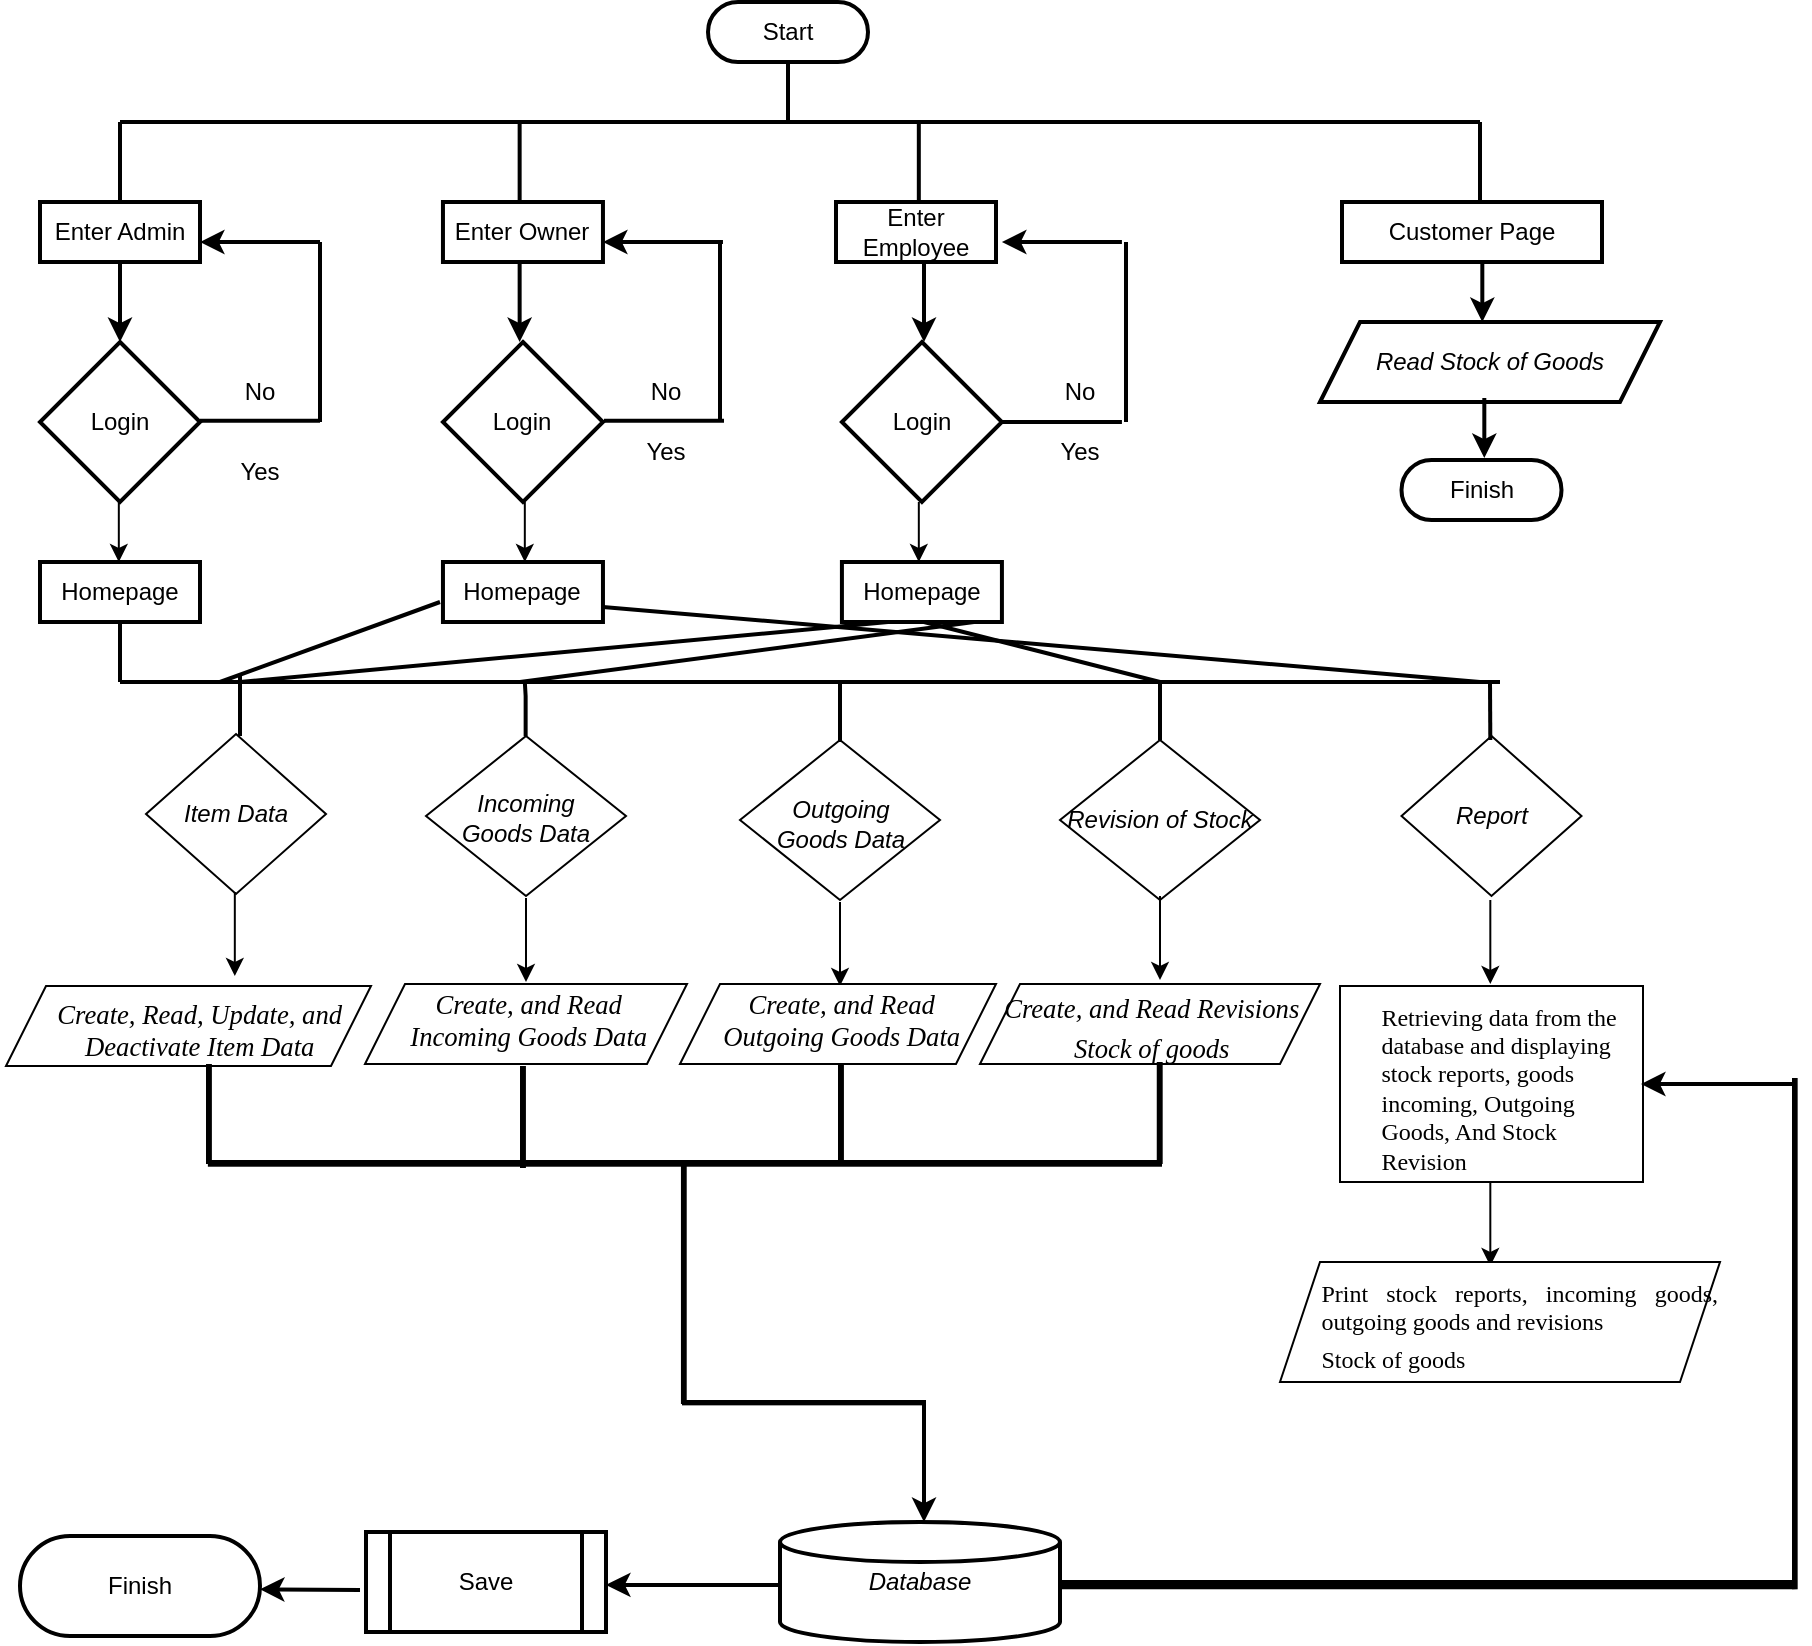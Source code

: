 <mxfile version="26.0.3">
  <diagram id="C5RBs43oDa-KdzZeNtuy" name="Page-1">
    <mxGraphModel dx="1235" dy="655" grid="1" gridSize="10" guides="1" tooltips="1" connect="1" arrows="1" fold="1" page="1" pageScale="1" pageWidth="1169" pageHeight="1654" math="0" shadow="0">
      <root>
        <mxCell id="WIyWlLk6GJQsqaUBKTNV-0" />
        <mxCell id="WIyWlLk6GJQsqaUBKTNV-1" parent="WIyWlLk6GJQsqaUBKTNV-0" />
        <mxCell id="stSDib7InupkDtN8gmfC-0" value="Start" style="html=1;dashed=0;whiteSpace=wrap;shape=mxgraph.dfd.start;strokeWidth=2;" parent="WIyWlLk6GJQsqaUBKTNV-1" vertex="1">
          <mxGeometry x="374" y="60" width="80" height="30" as="geometry" />
        </mxCell>
        <mxCell id="stSDib7InupkDtN8gmfC-4" value="" style="endArrow=none;html=1;rounded=0;strokeWidth=2;" parent="WIyWlLk6GJQsqaUBKTNV-1" edge="1">
          <mxGeometry width="50" height="50" relative="1" as="geometry">
            <mxPoint x="414" y="120" as="sourcePoint" />
            <mxPoint x="414" y="90" as="targetPoint" />
          </mxGeometry>
        </mxCell>
        <mxCell id="stSDib7InupkDtN8gmfC-6" value="" style="endArrow=none;html=1;rounded=0;strokeWidth=2;" parent="WIyWlLk6GJQsqaUBKTNV-1" edge="1">
          <mxGeometry width="50" height="50" relative="1" as="geometry">
            <mxPoint x="80" y="120" as="sourcePoint" />
            <mxPoint x="760" y="120" as="targetPoint" />
          </mxGeometry>
        </mxCell>
        <mxCell id="stSDib7InupkDtN8gmfC-7" value="" style="endArrow=none;html=1;rounded=0;strokeWidth=2;" parent="WIyWlLk6GJQsqaUBKTNV-1" edge="1">
          <mxGeometry width="50" height="50" relative="1" as="geometry">
            <mxPoint x="80" y="160" as="sourcePoint" />
            <mxPoint x="80" y="120" as="targetPoint" />
          </mxGeometry>
        </mxCell>
        <mxCell id="stSDib7InupkDtN8gmfC-9" value="Enter Admin" style="rounded=0;whiteSpace=wrap;html=1;strokeWidth=2;" parent="WIyWlLk6GJQsqaUBKTNV-1" vertex="1">
          <mxGeometry x="40" y="160" width="80" height="30" as="geometry" />
        </mxCell>
        <mxCell id="stSDib7InupkDtN8gmfC-10" value="" style="endArrow=classic;html=1;rounded=0;exitX=0.5;exitY=1;exitDx=0;exitDy=0;strokeWidth=2;" parent="WIyWlLk6GJQsqaUBKTNV-1" source="stSDib7InupkDtN8gmfC-9" edge="1">
          <mxGeometry width="50" height="50" relative="1" as="geometry">
            <mxPoint x="80" y="200" as="sourcePoint" />
            <mxPoint x="80" y="230" as="targetPoint" />
          </mxGeometry>
        </mxCell>
        <mxCell id="stSDib7InupkDtN8gmfC-11" value="Login" style="rhombus;whiteSpace=wrap;html=1;strokeWidth=2;" parent="WIyWlLk6GJQsqaUBKTNV-1" vertex="1">
          <mxGeometry x="40" y="230" width="80" height="80" as="geometry" />
        </mxCell>
        <mxCell id="stSDib7InupkDtN8gmfC-13" value="" style="endArrow=none;html=1;rounded=0;strokeWidth=2;" parent="WIyWlLk6GJQsqaUBKTNV-1" edge="1">
          <mxGeometry width="50" height="50" relative="1" as="geometry">
            <mxPoint x="120" y="269.41" as="sourcePoint" />
            <mxPoint x="180" y="269.41" as="targetPoint" />
          </mxGeometry>
        </mxCell>
        <mxCell id="stSDib7InupkDtN8gmfC-14" value="" style="endArrow=none;html=1;rounded=0;strokeWidth=2;" parent="WIyWlLk6GJQsqaUBKTNV-1" edge="1">
          <mxGeometry width="50" height="50" relative="1" as="geometry">
            <mxPoint x="180" y="270" as="sourcePoint" />
            <mxPoint x="180" y="180" as="targetPoint" />
          </mxGeometry>
        </mxCell>
        <mxCell id="stSDib7InupkDtN8gmfC-17" value="" style="endArrow=classic;html=1;rounded=0;strokeWidth=2;" parent="WIyWlLk6GJQsqaUBKTNV-1" edge="1">
          <mxGeometry width="50" height="50" relative="1" as="geometry">
            <mxPoint x="180" y="180" as="sourcePoint" />
            <mxPoint x="120" y="180" as="targetPoint" />
          </mxGeometry>
        </mxCell>
        <mxCell id="stSDib7InupkDtN8gmfC-18" value="No" style="text;html=1;align=center;verticalAlign=middle;whiteSpace=wrap;rounded=0;" parent="WIyWlLk6GJQsqaUBKTNV-1" vertex="1">
          <mxGeometry x="120" y="240" width="60" height="30" as="geometry" />
        </mxCell>
        <mxCell id="stSDib7InupkDtN8gmfC-19" value="" style="endArrow=classic;html=1;rounded=0;" parent="WIyWlLk6GJQsqaUBKTNV-1" edge="1">
          <mxGeometry width="50" height="50" relative="1" as="geometry">
            <mxPoint x="79.41" y="310" as="sourcePoint" />
            <mxPoint x="79.41" y="340" as="targetPoint" />
          </mxGeometry>
        </mxCell>
        <mxCell id="stSDib7InupkDtN8gmfC-20" value="Homepage" style="rounded=0;whiteSpace=wrap;html=1;strokeWidth=2;" parent="WIyWlLk6GJQsqaUBKTNV-1" vertex="1">
          <mxGeometry x="40" y="340" width="80" height="30" as="geometry" />
        </mxCell>
        <mxCell id="stSDib7InupkDtN8gmfC-26" value="&lt;i&gt;Item Data&lt;/i&gt;" style="rhombus;whiteSpace=wrap;html=1;" parent="WIyWlLk6GJQsqaUBKTNV-1" vertex="1">
          <mxGeometry x="93" y="426" width="90" height="80" as="geometry" />
        </mxCell>
        <mxCell id="stSDib7InupkDtN8gmfC-27" value="" style="rhombus;whiteSpace=wrap;html=1;" parent="WIyWlLk6GJQsqaUBKTNV-1" vertex="1">
          <mxGeometry x="233" y="427" width="100" height="80" as="geometry" />
        </mxCell>
        <mxCell id="stSDib7InupkDtN8gmfC-28" value="" style="rhombus;whiteSpace=wrap;html=1;" parent="WIyWlLk6GJQsqaUBKTNV-1" vertex="1">
          <mxGeometry x="390" y="429" width="100" height="80" as="geometry" />
        </mxCell>
        <mxCell id="stSDib7InupkDtN8gmfC-29" value="&lt;i&gt;Revision of Stock&lt;/i&gt;" style="rhombus;whiteSpace=wrap;html=1;" parent="WIyWlLk6GJQsqaUBKTNV-1" vertex="1">
          <mxGeometry x="550" y="429" width="100" height="80" as="geometry" />
        </mxCell>
        <mxCell id="stSDib7InupkDtN8gmfC-31" value="&lt;i&gt;Report&lt;/i&gt;" style="rhombus;whiteSpace=wrap;html=1;" parent="WIyWlLk6GJQsqaUBKTNV-1" vertex="1">
          <mxGeometry x="720.75" y="427" width="90" height="80" as="geometry" />
        </mxCell>
        <mxCell id="stSDib7InupkDtN8gmfC-32" value="" style="endArrow=none;html=1;rounded=0;strokeWidth=2;" parent="WIyWlLk6GJQsqaUBKTNV-1" edge="1">
          <mxGeometry width="50" height="50" relative="1" as="geometry">
            <mxPoint x="80" y="400" as="sourcePoint" />
            <mxPoint x="770" y="400" as="targetPoint" />
          </mxGeometry>
        </mxCell>
        <mxCell id="stSDib7InupkDtN8gmfC-34" value="" style="endArrow=none;html=1;rounded=0;strokeWidth=2;" parent="WIyWlLk6GJQsqaUBKTNV-1" edge="1">
          <mxGeometry width="50" height="50" relative="1" as="geometry">
            <mxPoint x="140" y="427" as="sourcePoint" />
            <mxPoint x="140" y="397" as="targetPoint" />
          </mxGeometry>
        </mxCell>
        <mxCell id="stSDib7InupkDtN8gmfC-36" value="" style="endArrow=none;html=1;rounded=0;strokeWidth=2;" parent="WIyWlLk6GJQsqaUBKTNV-1" edge="1">
          <mxGeometry width="50" height="50" relative="1" as="geometry">
            <mxPoint x="282.82" y="427" as="sourcePoint" />
            <mxPoint x="282.41" y="400" as="targetPoint" />
            <Array as="points">
              <mxPoint x="282.82" y="407" />
            </Array>
          </mxGeometry>
        </mxCell>
        <mxCell id="stSDib7InupkDtN8gmfC-37" value="" style="endArrow=none;html=1;rounded=0;strokeWidth=2;" parent="WIyWlLk6GJQsqaUBKTNV-1" edge="1">
          <mxGeometry width="50" height="50" relative="1" as="geometry">
            <mxPoint x="600" y="429" as="sourcePoint" />
            <mxPoint x="600" y="399" as="targetPoint" />
          </mxGeometry>
        </mxCell>
        <mxCell id="stSDib7InupkDtN8gmfC-38" value="" style="endArrow=none;html=1;rounded=0;strokeWidth=2;" parent="WIyWlLk6GJQsqaUBKTNV-1" edge="1">
          <mxGeometry width="50" height="50" relative="1" as="geometry">
            <mxPoint x="440" y="430" as="sourcePoint" />
            <mxPoint x="440" y="400" as="targetPoint" />
          </mxGeometry>
        </mxCell>
        <mxCell id="stSDib7InupkDtN8gmfC-41" value="" style="endArrow=none;html=1;rounded=0;strokeWidth=2;" parent="WIyWlLk6GJQsqaUBKTNV-1" edge="1">
          <mxGeometry width="50" height="50" relative="1" as="geometry">
            <mxPoint x="80" y="400" as="sourcePoint" />
            <mxPoint x="80" y="370" as="targetPoint" />
          </mxGeometry>
        </mxCell>
        <mxCell id="stSDib7InupkDtN8gmfC-42" value="&lt;i&gt;Outgoing Goods Data&lt;/i&gt;" style="text;html=1;align=center;verticalAlign=middle;whiteSpace=wrap;rounded=0;" parent="WIyWlLk6GJQsqaUBKTNV-1" vertex="1">
          <mxGeometry x="397" y="456" width="87" height="30" as="geometry" />
        </mxCell>
        <mxCell id="stSDib7InupkDtN8gmfC-43" value="&lt;i&gt;Incoming Goods Data&lt;/i&gt;" style="text;html=1;align=center;verticalAlign=middle;whiteSpace=wrap;rounded=0;" parent="WIyWlLk6GJQsqaUBKTNV-1" vertex="1">
          <mxGeometry x="243" y="453" width="80" height="30" as="geometry" />
        </mxCell>
        <mxCell id="stSDib7InupkDtN8gmfC-44" value="" style="endArrow=classic;html=1;rounded=0;" parent="WIyWlLk6GJQsqaUBKTNV-1" edge="1">
          <mxGeometry width="50" height="50" relative="1" as="geometry">
            <mxPoint x="137.41" y="505" as="sourcePoint" />
            <mxPoint x="137.41" y="547" as="targetPoint" />
          </mxGeometry>
        </mxCell>
        <mxCell id="stSDib7InupkDtN8gmfC-45" value="" style="shape=parallelogram;perimeter=parallelogramPerimeter;whiteSpace=wrap;html=1;fixedSize=1;" parent="WIyWlLk6GJQsqaUBKTNV-1" vertex="1">
          <mxGeometry x="23" y="552" width="182.5" height="40" as="geometry" />
        </mxCell>
        <mxCell id="stSDib7InupkDtN8gmfC-46" value="&lt;p style=&quot;margin-top:3.55pt;margin-right:0cm;margin-bottom:&lt;br/&gt;0cm;margin-left:14.8pt;margin-bottom:.0001pt&quot; class=&quot;MsoNormal&quot;&gt;&lt;font face=&quot;Times New Roman, serif&quot;&gt;&lt;span style=&quot;font-size: 13.333px;&quot;&gt;&lt;i&gt;Create, Read, Update, and Deactivate Item Data&lt;/i&gt;&lt;/span&gt;&lt;/font&gt;&lt;/p&gt;" style="text;html=1;align=center;verticalAlign=middle;whiteSpace=wrap;rounded=0;" parent="WIyWlLk6GJQsqaUBKTNV-1" vertex="1">
          <mxGeometry x="20" y="547" width="180" height="50" as="geometry" />
        </mxCell>
        <mxCell id="stSDib7InupkDtN8gmfC-47" value="" style="endArrow=classic;html=1;rounded=0;" parent="WIyWlLk6GJQsqaUBKTNV-1" edge="1">
          <mxGeometry width="50" height="50" relative="1" as="geometry">
            <mxPoint x="283" y="508" as="sourcePoint" />
            <mxPoint x="283" y="550" as="targetPoint" />
          </mxGeometry>
        </mxCell>
        <mxCell id="stSDib7InupkDtN8gmfC-48" value="" style="shape=parallelogram;perimeter=parallelogramPerimeter;whiteSpace=wrap;html=1;fixedSize=1;" parent="WIyWlLk6GJQsqaUBKTNV-1" vertex="1">
          <mxGeometry x="202.5" y="551" width="161" height="40" as="geometry" />
        </mxCell>
        <mxCell id="stSDib7InupkDtN8gmfC-49" value="&lt;p style=&quot;margin-top:3.55pt;margin-right:0cm;margin-bottom:&lt;br/&gt;0cm;margin-left:14.8pt;margin-bottom:.0001pt&quot; class=&quot;MsoNormal&quot;&gt;&lt;font face=&quot;Times New Roman, serif&quot;&gt;&lt;span style=&quot;font-size: 13.333px;&quot;&gt;&lt;i&gt;Create, and Read Incoming Goods Data&lt;/i&gt;&lt;/span&gt;&lt;/font&gt;&lt;/p&gt;" style="text;html=1;align=center;verticalAlign=middle;whiteSpace=wrap;rounded=0;" parent="WIyWlLk6GJQsqaUBKTNV-1" vertex="1">
          <mxGeometry x="200" y="547" width="149" height="40" as="geometry" />
        </mxCell>
        <mxCell id="stSDib7InupkDtN8gmfC-51" value="" style="endArrow=classic;html=1;rounded=0;" parent="WIyWlLk6GJQsqaUBKTNV-1" edge="1">
          <mxGeometry width="50" height="50" relative="1" as="geometry">
            <mxPoint x="440.0" y="510" as="sourcePoint" />
            <mxPoint x="440.0" y="552" as="targetPoint" />
          </mxGeometry>
        </mxCell>
        <mxCell id="stSDib7InupkDtN8gmfC-52" value="" style="shape=parallelogram;perimeter=parallelogramPerimeter;whiteSpace=wrap;html=1;fixedSize=1;" parent="WIyWlLk6GJQsqaUBKTNV-1" vertex="1">
          <mxGeometry x="510" y="551" width="170" height="40" as="geometry" />
        </mxCell>
        <mxCell id="stSDib7InupkDtN8gmfC-55" value="" style="shape=parallelogram;perimeter=parallelogramPerimeter;whiteSpace=wrap;html=1;fixedSize=1;" parent="WIyWlLk6GJQsqaUBKTNV-1" vertex="1">
          <mxGeometry x="360" y="551" width="158" height="40" as="geometry" />
        </mxCell>
        <mxCell id="stSDib7InupkDtN8gmfC-56" value="&lt;p style=&quot;margin-top:3.55pt;margin-right:0cm;margin-bottom:&lt;br/&gt;0cm;margin-left:14.8pt;margin-bottom:.0001pt&quot; class=&quot;MsoNormal&quot;&gt;&lt;font face=&quot;Times New Roman, serif&quot;&gt;&lt;span style=&quot;font-size: 13.333px;&quot;&gt;&lt;i&gt;Create, and Read Revisions&lt;/i&gt;&lt;/span&gt;&lt;/font&gt;&lt;/p&gt;&lt;p style=&quot;margin-top:3.55pt;margin-right:0cm;margin-bottom:&lt;br/&gt;0cm;margin-left:14.8pt;margin-bottom:.0001pt&quot; class=&quot;MsoNormal&quot;&gt;&lt;font face=&quot;Times New Roman, serif&quot;&gt;&lt;span style=&quot;font-size: 13.333px;&quot;&gt;&lt;i&gt;Stock of goods&lt;/i&gt;&lt;/span&gt;&lt;/font&gt;&lt;/p&gt;" style="text;html=1;align=center;verticalAlign=middle;whiteSpace=wrap;rounded=0;" parent="WIyWlLk6GJQsqaUBKTNV-1" vertex="1">
          <mxGeometry x="490" y="551" width="191.5" height="40" as="geometry" />
        </mxCell>
        <mxCell id="stSDib7InupkDtN8gmfC-57" value="" style="endArrow=classic;html=1;rounded=0;" parent="WIyWlLk6GJQsqaUBKTNV-1" edge="1">
          <mxGeometry width="50" height="50" relative="1" as="geometry">
            <mxPoint x="765.16" y="509" as="sourcePoint" />
            <mxPoint x="765.16" y="551" as="targetPoint" />
          </mxGeometry>
        </mxCell>
        <mxCell id="stSDib7InupkDtN8gmfC-58" value="&lt;i&gt;Database&lt;/i&gt;" style="strokeWidth=2;html=1;shape=mxgraph.flowchart.database;whiteSpace=wrap;" parent="WIyWlLk6GJQsqaUBKTNV-1" vertex="1">
          <mxGeometry x="410" y="820" width="140" height="60" as="geometry" />
        </mxCell>
        <mxCell id="stSDib7InupkDtN8gmfC-60" value="&lt;p style=&quot;margin-top:3.55pt;margin-right:0cm;margin-bottom:&lt;br/&gt;0cm;margin-left:14.8pt;margin-bottom:.0001pt&quot; class=&quot;MsoNormal&quot;&gt;&lt;font face=&quot;Times New Roman, serif&quot;&gt;&lt;span style=&quot;font-size: 13.333px;&quot;&gt;&lt;i&gt;Create, and Read Outgoing Goods Data&lt;/i&gt;&lt;/span&gt;&lt;/font&gt;&lt;/p&gt;" style="text;html=1;align=center;verticalAlign=middle;whiteSpace=wrap;rounded=0;" parent="WIyWlLk6GJQsqaUBKTNV-1" vertex="1">
          <mxGeometry x="360" y="547" width="141.5" height="40" as="geometry" />
        </mxCell>
        <mxCell id="stSDib7InupkDtN8gmfC-61" value="" style="endArrow=classic;html=1;rounded=0;" parent="WIyWlLk6GJQsqaUBKTNV-1" edge="1">
          <mxGeometry width="50" height="50" relative="1" as="geometry">
            <mxPoint x="600" y="507" as="sourcePoint" />
            <mxPoint x="600" y="549" as="targetPoint" />
          </mxGeometry>
        </mxCell>
        <mxCell id="stSDib7InupkDtN8gmfC-62" value="" style="endArrow=none;html=1;rounded=0;strokeWidth=2;" parent="WIyWlLk6GJQsqaUBKTNV-1" edge="1">
          <mxGeometry width="50" height="50" relative="1" as="geometry">
            <mxPoint x="765.16" y="429" as="sourcePoint" />
            <mxPoint x="765" y="400" as="targetPoint" />
          </mxGeometry>
        </mxCell>
        <mxCell id="stSDib7InupkDtN8gmfC-65" value="&lt;p style=&quot;text-align: left; margin: 3.55pt 0cm 0.0pt 14.8pt;&quot; class=&quot;MsoNormal&quot;&gt;&lt;font face=&quot;Times New Roman, serif&quot;&gt;Retrieving data from the database and displaying stock reports, goods i&lt;/font&gt;&lt;span style=&quot;font-family: &amp;quot;Times New Roman&amp;quot;, serif; background-color: transparent; color: light-dark(rgb(0, 0, 0), rgb(255, 255, 255));&quot;&gt;ncoming, Outgoing Goods, And Stock Revision&lt;/span&gt;&lt;/p&gt;" style="rounded=0;whiteSpace=wrap;html=1;" parent="WIyWlLk6GJQsqaUBKTNV-1" vertex="1">
          <mxGeometry x="690" y="552" width="151.5" height="98" as="geometry" />
        </mxCell>
        <mxCell id="stSDib7InupkDtN8gmfC-67" value="" style="endArrow=classic;html=1;rounded=0;" parent="WIyWlLk6GJQsqaUBKTNV-1" edge="1">
          <mxGeometry width="50" height="50" relative="1" as="geometry">
            <mxPoint x="765.16" y="650" as="sourcePoint" />
            <mxPoint x="765.16" y="692" as="targetPoint" />
          </mxGeometry>
        </mxCell>
        <mxCell id="stSDib7InupkDtN8gmfC-68" value="&lt;p style=&quot;text-align: justify; margin: 3.55pt 0cm 0.0pt 14.8pt;&quot; class=&quot;MsoNormal&quot;&gt;&lt;font face=&quot;Times New Roman, serif&quot;&gt;Print stock reports, incoming goods, outgoing goods and revisions&lt;/font&gt;&lt;/p&gt;&lt;p style=&quot;text-align: justify; margin: 3.55pt 0cm 0.0pt 14.8pt;&quot; class=&quot;MsoNormal&quot;&gt;&lt;font face=&quot;Times New Roman, serif&quot;&gt;Stock of goods&lt;/font&gt;&lt;/p&gt;" style="shape=parallelogram;perimeter=parallelogramPerimeter;whiteSpace=wrap;html=1;fixedSize=1;" parent="WIyWlLk6GJQsqaUBKTNV-1" vertex="1">
          <mxGeometry x="660" y="690" width="220" height="60" as="geometry" />
        </mxCell>
        <mxCell id="stSDib7InupkDtN8gmfC-69" value="" style="shape=image;verticalLabelPosition=bottom;labelBackgroundColor=default;verticalAlign=top;aspect=fixed;imageAspect=0;image=data:image/png,iVBORw0KGgoAAAANSUhEUgAAAAIAAABmAQMAAADbHdIrAAAAAXNSR0IArs4c6QAAAARnQU1BAACxjwv8YQUAAAAGUExURQAAAAAAAKVnuc8AAAACdFJOU/8A5bcwSgAAAAlwSFlzAAAXEQAAFxEByibzPwAAAA1JREFUGNNjGDaAgREAAM0AAuUchbEAAAAASUVORK5CYII=;strokeWidth=2;imageBorder=default;" parent="WIyWlLk6GJQsqaUBKTNV-1" vertex="1">
          <mxGeometry x="124" y="592" width="0.94" height="48" as="geometry" />
        </mxCell>
        <mxCell id="stSDib7InupkDtN8gmfC-72" value="" style="shape=image;verticalLabelPosition=bottom;labelBackgroundColor=default;verticalAlign=top;aspect=fixed;imageAspect=0;image=data:image/png,iVBORw0KGgoAAAANSUhEUgAAAAIAAABmAQMAAADbHdIrAAAAAXNSR0IArs4c6QAAAARnQU1BAACxjwv8YQUAAAAGUExURQAAAAAAAKVnuc8AAAACdFJOU/8A5bcwSgAAAAlwSFlzAAAXEQAAFxEByibzPwAAAA1JREFUGNNjGDaAgREAAM0AAuUchbEAAAAASUVORK5CYII=;strokeWidth=2;imageBorder=default;" parent="WIyWlLk6GJQsqaUBKTNV-1" vertex="1">
          <mxGeometry x="281" y="593" width="0.96" height="49" as="geometry" />
        </mxCell>
        <mxCell id="stSDib7InupkDtN8gmfC-73" value="" style="shape=image;verticalLabelPosition=bottom;labelBackgroundColor=default;verticalAlign=top;aspect=fixed;imageAspect=0;image=data:image/png,iVBORw0KGgoAAAANSUhEUgAAAAIAAABmAQMAAADbHdIrAAAAAXNSR0IArs4c6QAAAARnQU1BAACxjwv8YQUAAAAGUExURQAAAAAAAKVnuc8AAAACdFJOU/8A5bcwSgAAAAlwSFlzAAAXEQAAFxEByibzPwAAAA1JREFUGNNjGDaAgREAAM0AAuUchbEAAAAASUVORK5CYII=;strokeWidth=2;imageBorder=default;" parent="WIyWlLk6GJQsqaUBKTNV-1" vertex="1">
          <mxGeometry x="599.38" y="591" width="0.96" height="49" as="geometry" />
        </mxCell>
        <mxCell id="stSDib7InupkDtN8gmfC-85" value="" style="shape=image;verticalLabelPosition=bottom;labelBackgroundColor=default;verticalAlign=top;aspect=fixed;imageAspect=0;image=data:image/png,iVBORw0KGgoAAAANSUhEUgAAAAIAAABmAQMAAADbHdIrAAAAAXNSR0IArs4c6QAAAARnQU1BAACxjwv8YQUAAAAGUExURQAAAAAAAKVnuc8AAAACdFJOU/8A5bcwSgAAAAlwSFlzAAAXEQAAFxEByibzPwAAAA1JREFUGNNjGDaAgREAAM0AAuUchbEAAAAASUVORK5CYII=;strokeWidth=2;imageBorder=default;" parent="WIyWlLk6GJQsqaUBKTNV-1" vertex="1">
          <mxGeometry x="440" y="592" width="0.96" height="49" as="geometry" />
        </mxCell>
        <mxCell id="stSDib7InupkDtN8gmfC-86" value="" style="shape=image;verticalLabelPosition=bottom;labelBackgroundColor=default;verticalAlign=top;aspect=fixed;imageAspect=0;image=data:image/png,iVBORw0KGgoAAAANSUhEUgAAAroAAAACAQMAAACNNe1rAAAAAXNSR0IArs4c6QAAAARnQU1BAACxjwv8YQUAAAAGUExURQAAAAAAAKVnuc8AAAACdFJOU/8A5bcwSgAAAAlwSFlzAAAXEQAAFxEByibzPwAAAA1JREFUGNNjGGKAgQEAALIAAQ/Q6YcAAAAASUVORK5CYII=;strokeWidth=2;imageBorder=default;" parent="WIyWlLk6GJQsqaUBKTNV-1" vertex="1">
          <mxGeometry x="124.94" y="640" width="475.06" height="1.36" as="geometry" />
        </mxCell>
        <mxCell id="stSDib7InupkDtN8gmfC-87" value="" style="shape=image;verticalLabelPosition=bottom;labelBackgroundColor=default;verticalAlign=top;aspect=fixed;imageAspect=0;image=data:image/png,iVBORw0KGgoAAAANSUhEUgAAAAIAAAENAQMAAAAfWSYGAAAAAXNSR0IArs4c6QAAAARnQU1BAACxjwv8YQUAAAAGUExURQAAAAAAAKVnuc8AAAACdFJOU/8A5bcwSgAAAAlwSFlzAAAXEQAAFxEByibzPwAAABBJREFUKM9jGAWjAAtgYAQAAhsAAkaAJ7QAAAAASUVORK5CYII=;imageBorder=default;strokeWidth=2;" parent="WIyWlLk6GJQsqaUBKTNV-1" vertex="1">
          <mxGeometry x="361.47" y="640" width="0.89" height="120" as="geometry" />
        </mxCell>
        <mxCell id="stSDib7InupkDtN8gmfC-89" value="" style="shape=image;verticalLabelPosition=bottom;labelBackgroundColor=default;verticalAlign=top;aspect=fixed;imageAspect=0;image=data:image/png,iVBORw0KGgoAAAANSUhEUgAAAV8AAAACAQMAAADFHE1fAAAAAXNSR0IArs4c6QAAAARnQU1BAACxjwv8YQUAAAAGUExURQAAAAAAAKVnuc8AAAACdFJOU/8A5bcwSgAAAAlwSFlzAAAXEQAAFxEByibzPwAAAA1JREFUGNNjoBFgYAAAAFoAARF1ByUAAAAASUVORK5CYII=;imageBorder=default;strokeWidth=2;" parent="WIyWlLk6GJQsqaUBKTNV-1" vertex="1">
          <mxGeometry x="362" y="760" width="120" height="0.68" as="geometry" />
        </mxCell>
        <mxCell id="stSDib7InupkDtN8gmfC-92" value="" style="endArrow=classic;html=1;rounded=0;entryX=0.5;entryY=0;entryDx=0;entryDy=0;entryPerimeter=0;strokeWidth=2;" parent="WIyWlLk6GJQsqaUBKTNV-1" edge="1">
          <mxGeometry width="50" height="50" relative="1" as="geometry">
            <mxPoint x="482" y="760" as="sourcePoint" />
            <mxPoint x="482" y="820" as="targetPoint" />
          </mxGeometry>
        </mxCell>
        <mxCell id="stSDib7InupkDtN8gmfC-93" value="" style="shape=image;verticalLabelPosition=bottom;labelBackgroundColor=default;verticalAlign=top;aspect=fixed;imageAspect=0;image=data:image/png,iVBORw0KGgoAAAANSUhEUgAAAKAAAAACAQMAAADl1UWLAAAAAXNSR0IArs4c6QAAAARnQU1BAACxjwv8YQUAAAAGUExURQAAAAAAAKVnuc8AAAACdFJOU/8A5bcwSgAAAAlwSFlzAAAXEQAAFxEByibzPwAAABBJREFUGNNjwAIYsYgxMAIAAEEAA6MX87sAAAAASUVORK5CYII=;imageBorder=none;strokeWidth=1;" parent="WIyWlLk6GJQsqaUBKTNV-1" vertex="1">
          <mxGeometry x="550" y="849" width="370" height="4.63" as="geometry" />
        </mxCell>
        <mxCell id="stSDib7InupkDtN8gmfC-94" value="" style="shape=image;verticalLabelPosition=bottom;labelBackgroundColor=default;verticalAlign=top;aspect=fixed;imageAspect=0;image=data:image/png,iVBORw0KGgoAAAANSUhEUgAAAAIAAAJjAQMAAAAcT1KxAAAAAXNSR0IArs4c6QAAAARnQU1BAACxjwv8YQUAAAAGUExURQAAAAAAAKVnuc8AAAABdFJOUwBA5thmAAAACXBIWXMAABcRAAAXEQHKJvM/AAAAFklEQVQ4y2NgYGAchaNwFI7CoQoZGAGylQJjT8MQZgAAAABJRU5ErkJggg==;imageBorder=default;strokeWidth=2;" parent="WIyWlLk6GJQsqaUBKTNV-1" vertex="1">
          <mxGeometry x="917" y="599" width="0.83" height="253.63" as="geometry" />
        </mxCell>
        <mxCell id="stSDib7InupkDtN8gmfC-95" value="" style="endArrow=classic;html=1;rounded=0;entryX=1;entryY=0.5;entryDx=0;entryDy=0;strokeWidth=2;" parent="WIyWlLk6GJQsqaUBKTNV-1" edge="1">
          <mxGeometry width="50" height="50" relative="1" as="geometry">
            <mxPoint x="916" y="601" as="sourcePoint" />
            <mxPoint x="840.5" y="601.0" as="targetPoint" />
          </mxGeometry>
        </mxCell>
        <mxCell id="stSDib7InupkDtN8gmfC-96" value="Save" style="shape=process;whiteSpace=wrap;html=1;backgroundOutline=1;strokeWidth=2;" parent="WIyWlLk6GJQsqaUBKTNV-1" vertex="1">
          <mxGeometry x="203" y="825" width="120" height="50" as="geometry" />
        </mxCell>
        <mxCell id="stSDib7InupkDtN8gmfC-99" value="" style="endArrow=classic;html=1;rounded=0;entryX=1;entryY=0.5;entryDx=0;entryDy=0;strokeWidth=2;exitX=0;exitY=0.5;exitDx=0;exitDy=0;exitPerimeter=0;" parent="WIyWlLk6GJQsqaUBKTNV-1" edge="1">
          <mxGeometry width="50" height="50" relative="1" as="geometry">
            <mxPoint x="410" y="851.45" as="sourcePoint" />
            <mxPoint x="323" y="851.45" as="targetPoint" />
          </mxGeometry>
        </mxCell>
        <mxCell id="stSDib7InupkDtN8gmfC-101" value="Finish" style="html=1;dashed=0;whiteSpace=wrap;shape=mxgraph.dfd.start;strokeWidth=2;" parent="WIyWlLk6GJQsqaUBKTNV-1" vertex="1">
          <mxGeometry x="30" y="827" width="120" height="50" as="geometry" />
        </mxCell>
        <mxCell id="stSDib7InupkDtN8gmfC-108" value="" style="endArrow=classic;html=1;rounded=0;strokeWidth=2;" parent="WIyWlLk6GJQsqaUBKTNV-1" edge="1">
          <mxGeometry width="50" height="50" relative="1" as="geometry">
            <mxPoint x="200" y="854" as="sourcePoint" />
            <mxPoint x="150" y="853.63" as="targetPoint" />
          </mxGeometry>
        </mxCell>
        <mxCell id="stSDib7InupkDtN8gmfC-109" value="" style="endArrow=none;html=1;rounded=0;strokeWidth=2;" parent="WIyWlLk6GJQsqaUBKTNV-1" edge="1">
          <mxGeometry width="50" height="50" relative="1" as="geometry">
            <mxPoint x="279.82" y="160" as="sourcePoint" />
            <mxPoint x="279.82" y="120" as="targetPoint" />
          </mxGeometry>
        </mxCell>
        <mxCell id="stSDib7InupkDtN8gmfC-110" value="Enter Owner" style="rounded=0;whiteSpace=wrap;html=1;strokeWidth=2;" parent="WIyWlLk6GJQsqaUBKTNV-1" vertex="1">
          <mxGeometry x="241.48" y="160" width="80" height="30" as="geometry" />
        </mxCell>
        <mxCell id="stSDib7InupkDtN8gmfC-111" value="Login" style="rhombus;whiteSpace=wrap;html=1;strokeWidth=2;" parent="WIyWlLk6GJQsqaUBKTNV-1" vertex="1">
          <mxGeometry x="241.48" y="230" width="80" height="80" as="geometry" />
        </mxCell>
        <mxCell id="stSDib7InupkDtN8gmfC-112" value="" style="endArrow=classic;html=1;rounded=0;exitX=0.5;exitY=1;exitDx=0;exitDy=0;strokeWidth=2;" parent="WIyWlLk6GJQsqaUBKTNV-1" edge="1">
          <mxGeometry width="50" height="50" relative="1" as="geometry">
            <mxPoint x="279.82" y="190" as="sourcePoint" />
            <mxPoint x="279.82" y="230" as="targetPoint" />
          </mxGeometry>
        </mxCell>
        <mxCell id="stSDib7InupkDtN8gmfC-113" value="Yes" style="text;html=1;align=center;verticalAlign=middle;whiteSpace=wrap;rounded=0;" parent="WIyWlLk6GJQsqaUBKTNV-1" vertex="1">
          <mxGeometry x="120" y="280" width="60" height="30" as="geometry" />
        </mxCell>
        <mxCell id="stSDib7InupkDtN8gmfC-114" value="" style="endArrow=none;html=1;rounded=0;strokeWidth=2;" parent="WIyWlLk6GJQsqaUBKTNV-1" edge="1">
          <mxGeometry width="50" height="50" relative="1" as="geometry">
            <mxPoint x="322" y="269.41" as="sourcePoint" />
            <mxPoint x="382" y="269.41" as="targetPoint" />
          </mxGeometry>
        </mxCell>
        <mxCell id="stSDib7InupkDtN8gmfC-115" value="" style="endArrow=none;html=1;rounded=0;strokeWidth=2;" parent="WIyWlLk6GJQsqaUBKTNV-1" edge="1">
          <mxGeometry width="50" height="50" relative="1" as="geometry">
            <mxPoint x="380" y="270" as="sourcePoint" />
            <mxPoint x="380" y="180" as="targetPoint" />
          </mxGeometry>
        </mxCell>
        <mxCell id="stSDib7InupkDtN8gmfC-116" value="" style="endArrow=classic;html=1;rounded=0;strokeWidth=2;" parent="WIyWlLk6GJQsqaUBKTNV-1" edge="1">
          <mxGeometry width="50" height="50" relative="1" as="geometry">
            <mxPoint x="381.48" y="180" as="sourcePoint" />
            <mxPoint x="321.48" y="180" as="targetPoint" />
          </mxGeometry>
        </mxCell>
        <mxCell id="stSDib7InupkDtN8gmfC-117" value="No" style="text;html=1;align=center;verticalAlign=middle;whiteSpace=wrap;rounded=0;" parent="WIyWlLk6GJQsqaUBKTNV-1" vertex="1">
          <mxGeometry x="323" y="240" width="60" height="30" as="geometry" />
        </mxCell>
        <mxCell id="stSDib7InupkDtN8gmfC-118" value="" style="endArrow=classic;html=1;rounded=0;" parent="WIyWlLk6GJQsqaUBKTNV-1" edge="1">
          <mxGeometry width="50" height="50" relative="1" as="geometry">
            <mxPoint x="282.41" y="310" as="sourcePoint" />
            <mxPoint x="282.41" y="340" as="targetPoint" />
          </mxGeometry>
        </mxCell>
        <mxCell id="stSDib7InupkDtN8gmfC-119" value="Homepage" style="rounded=0;whiteSpace=wrap;html=1;strokeWidth=2;" parent="WIyWlLk6GJQsqaUBKTNV-1" vertex="1">
          <mxGeometry x="241.48" y="340" width="80" height="30" as="geometry" />
        </mxCell>
        <mxCell id="stSDib7InupkDtN8gmfC-122" value="" style="endArrow=none;html=1;rounded=0;strokeWidth=2;" parent="WIyWlLk6GJQsqaUBKTNV-1" edge="1">
          <mxGeometry width="50" height="50" relative="1" as="geometry">
            <mxPoint x="479.41" y="160" as="sourcePoint" />
            <mxPoint x="479.41" y="120" as="targetPoint" />
          </mxGeometry>
        </mxCell>
        <mxCell id="stSDib7InupkDtN8gmfC-127" value="Enter Employee" style="rounded=0;whiteSpace=wrap;html=1;strokeWidth=2;" parent="WIyWlLk6GJQsqaUBKTNV-1" vertex="1">
          <mxGeometry x="438" y="160" width="80" height="30" as="geometry" />
        </mxCell>
        <mxCell id="stSDib7InupkDtN8gmfC-128" value="" style="endArrow=classic;html=1;rounded=0;exitX=0.5;exitY=1;exitDx=0;exitDy=0;strokeWidth=2;" parent="WIyWlLk6GJQsqaUBKTNV-1" edge="1">
          <mxGeometry width="50" height="50" relative="1" as="geometry">
            <mxPoint x="482" y="190" as="sourcePoint" />
            <mxPoint x="482" y="230" as="targetPoint" />
          </mxGeometry>
        </mxCell>
        <mxCell id="stSDib7InupkDtN8gmfC-129" value="Login" style="rhombus;whiteSpace=wrap;html=1;strokeWidth=2;" parent="WIyWlLk6GJQsqaUBKTNV-1" vertex="1">
          <mxGeometry x="440.96" y="230" width="80" height="80" as="geometry" />
        </mxCell>
        <mxCell id="stSDib7InupkDtN8gmfC-131" value="" style="endArrow=none;html=1;rounded=0;strokeWidth=2;" parent="WIyWlLk6GJQsqaUBKTNV-1" edge="1">
          <mxGeometry width="50" height="50" relative="1" as="geometry">
            <mxPoint x="520.96" y="270" as="sourcePoint" />
            <mxPoint x="580.96" y="270" as="targetPoint" />
          </mxGeometry>
        </mxCell>
        <mxCell id="stSDib7InupkDtN8gmfC-132" value="Yes" style="text;html=1;align=center;verticalAlign=middle;whiteSpace=wrap;rounded=0;" parent="WIyWlLk6GJQsqaUBKTNV-1" vertex="1">
          <mxGeometry x="323" y="270" width="60" height="30" as="geometry" />
        </mxCell>
        <mxCell id="stSDib7InupkDtN8gmfC-133" value="" style="endArrow=none;html=1;rounded=0;strokeWidth=2;" parent="WIyWlLk6GJQsqaUBKTNV-1" edge="1">
          <mxGeometry width="50" height="50" relative="1" as="geometry">
            <mxPoint x="583" y="270" as="sourcePoint" />
            <mxPoint x="583" y="180" as="targetPoint" />
          </mxGeometry>
        </mxCell>
        <mxCell id="stSDib7InupkDtN8gmfC-134" value="" style="endArrow=classic;html=1;rounded=0;strokeWidth=2;" parent="WIyWlLk6GJQsqaUBKTNV-1" edge="1">
          <mxGeometry width="50" height="50" relative="1" as="geometry">
            <mxPoint x="580.96" y="180" as="sourcePoint" />
            <mxPoint x="520.96" y="180" as="targetPoint" />
          </mxGeometry>
        </mxCell>
        <mxCell id="stSDib7InupkDtN8gmfC-136" value="No" style="text;html=1;align=center;verticalAlign=middle;whiteSpace=wrap;rounded=0;" parent="WIyWlLk6GJQsqaUBKTNV-1" vertex="1">
          <mxGeometry x="530" y="240" width="60" height="30" as="geometry" />
        </mxCell>
        <mxCell id="stSDib7InupkDtN8gmfC-137" value="Yes" style="text;html=1;align=center;verticalAlign=middle;whiteSpace=wrap;rounded=0;" parent="WIyWlLk6GJQsqaUBKTNV-1" vertex="1">
          <mxGeometry x="530" y="270" width="60" height="30" as="geometry" />
        </mxCell>
        <mxCell id="stSDib7InupkDtN8gmfC-138" value="" style="endArrow=classic;html=1;rounded=0;" parent="WIyWlLk6GJQsqaUBKTNV-1" edge="1">
          <mxGeometry width="50" height="50" relative="1" as="geometry">
            <mxPoint x="479.41" y="310" as="sourcePoint" />
            <mxPoint x="479.41" y="340" as="targetPoint" />
          </mxGeometry>
        </mxCell>
        <mxCell id="stSDib7InupkDtN8gmfC-144" value="Homepage" style="rounded=0;whiteSpace=wrap;html=1;strokeWidth=2;" parent="WIyWlLk6GJQsqaUBKTNV-1" vertex="1">
          <mxGeometry x="440.96" y="340" width="80" height="30" as="geometry" />
        </mxCell>
        <mxCell id="stSDib7InupkDtN8gmfC-149" value="" style="endArrow=none;html=1;rounded=0;strokeWidth=2;" parent="WIyWlLk6GJQsqaUBKTNV-1" edge="1">
          <mxGeometry width="50" height="50" relative="1" as="geometry">
            <mxPoint x="760" y="160" as="sourcePoint" />
            <mxPoint x="760" y="120" as="targetPoint" />
          </mxGeometry>
        </mxCell>
        <mxCell id="stSDib7InupkDtN8gmfC-151" value="Customer Page" style="rounded=0;whiteSpace=wrap;html=1;strokeWidth=2;" parent="WIyWlLk6GJQsqaUBKTNV-1" vertex="1">
          <mxGeometry x="691" y="160" width="130" height="30" as="geometry" />
        </mxCell>
        <mxCell id="stSDib7InupkDtN8gmfC-152" value="&lt;i&gt;Read Stock of Goods&lt;/i&gt;" style="shape=parallelogram;perimeter=parallelogramPerimeter;whiteSpace=wrap;html=1;fixedSize=1;strokeWidth=2;" parent="WIyWlLk6GJQsqaUBKTNV-1" vertex="1">
          <mxGeometry x="680" y="220" width="170" height="40" as="geometry" />
        </mxCell>
        <mxCell id="stSDib7InupkDtN8gmfC-156" value="" style="endArrow=classic;html=1;rounded=0;strokeWidth=2;" parent="WIyWlLk6GJQsqaUBKTNV-1" edge="1">
          <mxGeometry width="50" height="50" relative="1" as="geometry">
            <mxPoint x="761.16" y="190" as="sourcePoint" />
            <mxPoint x="761.16" y="220" as="targetPoint" />
          </mxGeometry>
        </mxCell>
        <mxCell id="stSDib7InupkDtN8gmfC-157" value="Finish" style="html=1;dashed=0;whiteSpace=wrap;shape=mxgraph.dfd.start;strokeWidth=2;" parent="WIyWlLk6GJQsqaUBKTNV-1" vertex="1">
          <mxGeometry x="720.75" y="289" width="80" height="30" as="geometry" />
        </mxCell>
        <mxCell id="stSDib7InupkDtN8gmfC-158" value="" style="endArrow=classic;html=1;rounded=0;strokeWidth=2;" parent="WIyWlLk6GJQsqaUBKTNV-1" edge="1">
          <mxGeometry width="50" height="50" relative="1" as="geometry">
            <mxPoint x="762.16" y="258" as="sourcePoint" />
            <mxPoint x="762.16" y="288" as="targetPoint" />
          </mxGeometry>
        </mxCell>
        <mxCell id="stSDib7InupkDtN8gmfC-159" value="" style="endArrow=none;html=1;rounded=0;strokeWidth=2;" parent="WIyWlLk6GJQsqaUBKTNV-1" edge="1">
          <mxGeometry width="50" height="50" relative="1" as="geometry">
            <mxPoint x="130" y="400" as="sourcePoint" />
            <mxPoint x="240" y="360" as="targetPoint" />
          </mxGeometry>
        </mxCell>
        <mxCell id="stSDib7InupkDtN8gmfC-160" value="" style="endArrow=none;html=1;rounded=0;strokeWidth=2;exitX=1;exitY=0.75;exitDx=0;exitDy=0;" parent="WIyWlLk6GJQsqaUBKTNV-1" source="stSDib7InupkDtN8gmfC-119" edge="1">
          <mxGeometry width="50" height="50" relative="1" as="geometry">
            <mxPoint x="321.48" y="369" as="sourcePoint" />
            <mxPoint x="760" y="400" as="targetPoint" />
          </mxGeometry>
        </mxCell>
        <mxCell id="stSDib7InupkDtN8gmfC-161" value="" style="endArrow=none;html=1;rounded=0;strokeWidth=2;" parent="WIyWlLk6GJQsqaUBKTNV-1" edge="1">
          <mxGeometry width="50" height="50" relative="1" as="geometry">
            <mxPoint x="140" y="400" as="sourcePoint" />
            <mxPoint x="464" y="370" as="targetPoint" />
          </mxGeometry>
        </mxCell>
        <mxCell id="stSDib7InupkDtN8gmfC-162" value="" style="endArrow=none;html=1;rounded=0;strokeWidth=2;" parent="WIyWlLk6GJQsqaUBKTNV-1" edge="1">
          <mxGeometry width="50" height="50" relative="1" as="geometry">
            <mxPoint x="280" y="400" as="sourcePoint" />
            <mxPoint x="507" y="370" as="targetPoint" />
          </mxGeometry>
        </mxCell>
        <mxCell id="stSDib7InupkDtN8gmfC-163" value="" style="endArrow=none;html=1;rounded=0;strokeWidth=2;" parent="WIyWlLk6GJQsqaUBKTNV-1" edge="1">
          <mxGeometry width="50" height="50" relative="1" as="geometry">
            <mxPoint x="600" y="400" as="sourcePoint" />
            <mxPoint x="482" y="370" as="targetPoint" />
          </mxGeometry>
        </mxCell>
      </root>
    </mxGraphModel>
  </diagram>
</mxfile>
